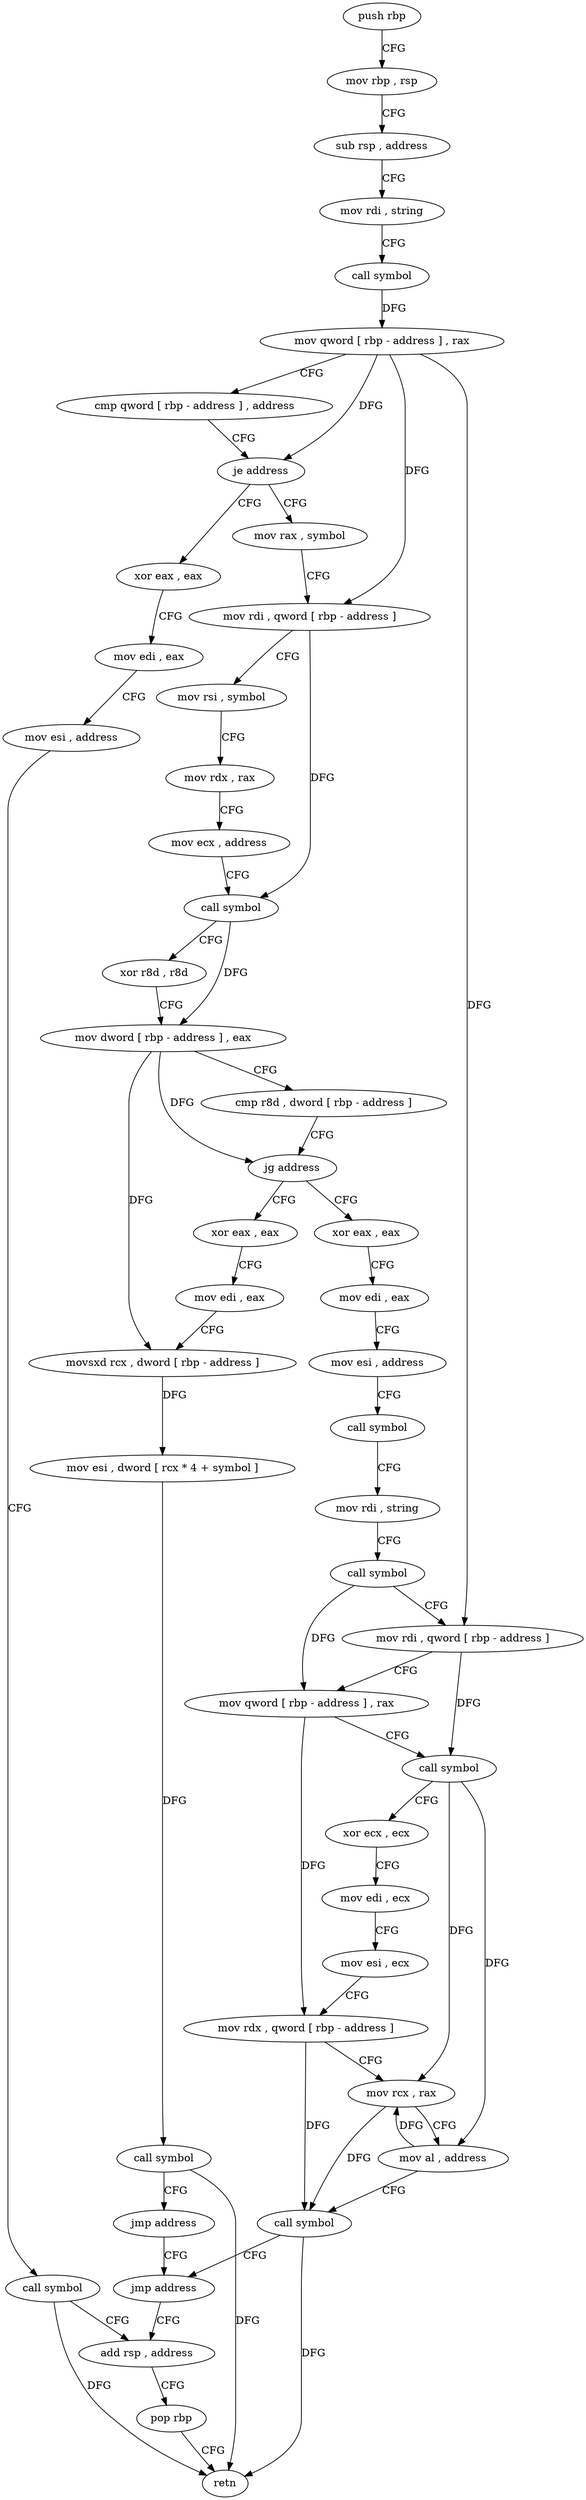 digraph "func" {
"4205616" [label = "push rbp" ]
"4205617" [label = "mov rbp , rsp" ]
"4205620" [label = "sub rsp , address" ]
"4205624" [label = "mov rdi , string" ]
"4205634" [label = "call symbol" ]
"4205639" [label = "mov qword [ rbp - address ] , rax" ]
"4205643" [label = "cmp qword [ rbp - address ] , address" ]
"4205648" [label = "je address" ]
"4205799" [label = "xor eax , eax" ]
"4205654" [label = "mov rax , symbol" ]
"4205801" [label = "mov edi , eax" ]
"4205803" [label = "mov esi , address" ]
"4205808" [label = "call symbol" ]
"4205813" [label = "add rsp , address" ]
"4205664" [label = "mov rdi , qword [ rbp - address ]" ]
"4205668" [label = "mov rsi , symbol" ]
"4205678" [label = "mov rdx , rax" ]
"4205681" [label = "mov ecx , address" ]
"4205686" [label = "call symbol" ]
"4205691" [label = "xor r8d , r8d" ]
"4205694" [label = "mov dword [ rbp - address ] , eax" ]
"4205697" [label = "cmp r8d , dword [ rbp - address ]" ]
"4205701" [label = "jg address" ]
"4205732" [label = "xor eax , eax" ]
"4205707" [label = "xor eax , eax" ]
"4205734" [label = "mov edi , eax" ]
"4205736" [label = "mov esi , address" ]
"4205741" [label = "call symbol" ]
"4205746" [label = "mov rdi , string" ]
"4205756" [label = "call symbol" ]
"4205761" [label = "mov rdi , qword [ rbp - address ]" ]
"4205765" [label = "mov qword [ rbp - address ] , rax" ]
"4205769" [label = "call symbol" ]
"4205774" [label = "xor ecx , ecx" ]
"4205776" [label = "mov edi , ecx" ]
"4205778" [label = "mov esi , ecx" ]
"4205780" [label = "mov rdx , qword [ rbp - address ]" ]
"4205784" [label = "mov rcx , rax" ]
"4205787" [label = "mov al , address" ]
"4205789" [label = "call symbol" ]
"4205794" [label = "jmp address" ]
"4205709" [label = "mov edi , eax" ]
"4205711" [label = "movsxd rcx , dword [ rbp - address ]" ]
"4205715" [label = "mov esi , dword [ rcx * 4 + symbol ]" ]
"4205722" [label = "call symbol" ]
"4205727" [label = "jmp address" ]
"4205817" [label = "pop rbp" ]
"4205818" [label = "retn" ]
"4205616" -> "4205617" [ label = "CFG" ]
"4205617" -> "4205620" [ label = "CFG" ]
"4205620" -> "4205624" [ label = "CFG" ]
"4205624" -> "4205634" [ label = "CFG" ]
"4205634" -> "4205639" [ label = "DFG" ]
"4205639" -> "4205643" [ label = "CFG" ]
"4205639" -> "4205648" [ label = "DFG" ]
"4205639" -> "4205664" [ label = "DFG" ]
"4205639" -> "4205761" [ label = "DFG" ]
"4205643" -> "4205648" [ label = "CFG" ]
"4205648" -> "4205799" [ label = "CFG" ]
"4205648" -> "4205654" [ label = "CFG" ]
"4205799" -> "4205801" [ label = "CFG" ]
"4205654" -> "4205664" [ label = "CFG" ]
"4205801" -> "4205803" [ label = "CFG" ]
"4205803" -> "4205808" [ label = "CFG" ]
"4205808" -> "4205813" [ label = "CFG" ]
"4205808" -> "4205818" [ label = "DFG" ]
"4205813" -> "4205817" [ label = "CFG" ]
"4205664" -> "4205668" [ label = "CFG" ]
"4205664" -> "4205686" [ label = "DFG" ]
"4205668" -> "4205678" [ label = "CFG" ]
"4205678" -> "4205681" [ label = "CFG" ]
"4205681" -> "4205686" [ label = "CFG" ]
"4205686" -> "4205691" [ label = "CFG" ]
"4205686" -> "4205694" [ label = "DFG" ]
"4205691" -> "4205694" [ label = "CFG" ]
"4205694" -> "4205697" [ label = "CFG" ]
"4205694" -> "4205701" [ label = "DFG" ]
"4205694" -> "4205711" [ label = "DFG" ]
"4205697" -> "4205701" [ label = "CFG" ]
"4205701" -> "4205732" [ label = "CFG" ]
"4205701" -> "4205707" [ label = "CFG" ]
"4205732" -> "4205734" [ label = "CFG" ]
"4205707" -> "4205709" [ label = "CFG" ]
"4205734" -> "4205736" [ label = "CFG" ]
"4205736" -> "4205741" [ label = "CFG" ]
"4205741" -> "4205746" [ label = "CFG" ]
"4205746" -> "4205756" [ label = "CFG" ]
"4205756" -> "4205761" [ label = "CFG" ]
"4205756" -> "4205765" [ label = "DFG" ]
"4205761" -> "4205765" [ label = "CFG" ]
"4205761" -> "4205769" [ label = "DFG" ]
"4205765" -> "4205769" [ label = "CFG" ]
"4205765" -> "4205780" [ label = "DFG" ]
"4205769" -> "4205774" [ label = "CFG" ]
"4205769" -> "4205784" [ label = "DFG" ]
"4205769" -> "4205787" [ label = "DFG" ]
"4205774" -> "4205776" [ label = "CFG" ]
"4205776" -> "4205778" [ label = "CFG" ]
"4205778" -> "4205780" [ label = "CFG" ]
"4205780" -> "4205784" [ label = "CFG" ]
"4205780" -> "4205789" [ label = "DFG" ]
"4205784" -> "4205787" [ label = "CFG" ]
"4205784" -> "4205789" [ label = "DFG" ]
"4205787" -> "4205789" [ label = "CFG" ]
"4205787" -> "4205784" [ label = "DFG" ]
"4205789" -> "4205794" [ label = "CFG" ]
"4205789" -> "4205818" [ label = "DFG" ]
"4205794" -> "4205813" [ label = "CFG" ]
"4205709" -> "4205711" [ label = "CFG" ]
"4205711" -> "4205715" [ label = "DFG" ]
"4205715" -> "4205722" [ label = "DFG" ]
"4205722" -> "4205727" [ label = "CFG" ]
"4205722" -> "4205818" [ label = "DFG" ]
"4205727" -> "4205794" [ label = "CFG" ]
"4205817" -> "4205818" [ label = "CFG" ]
}
